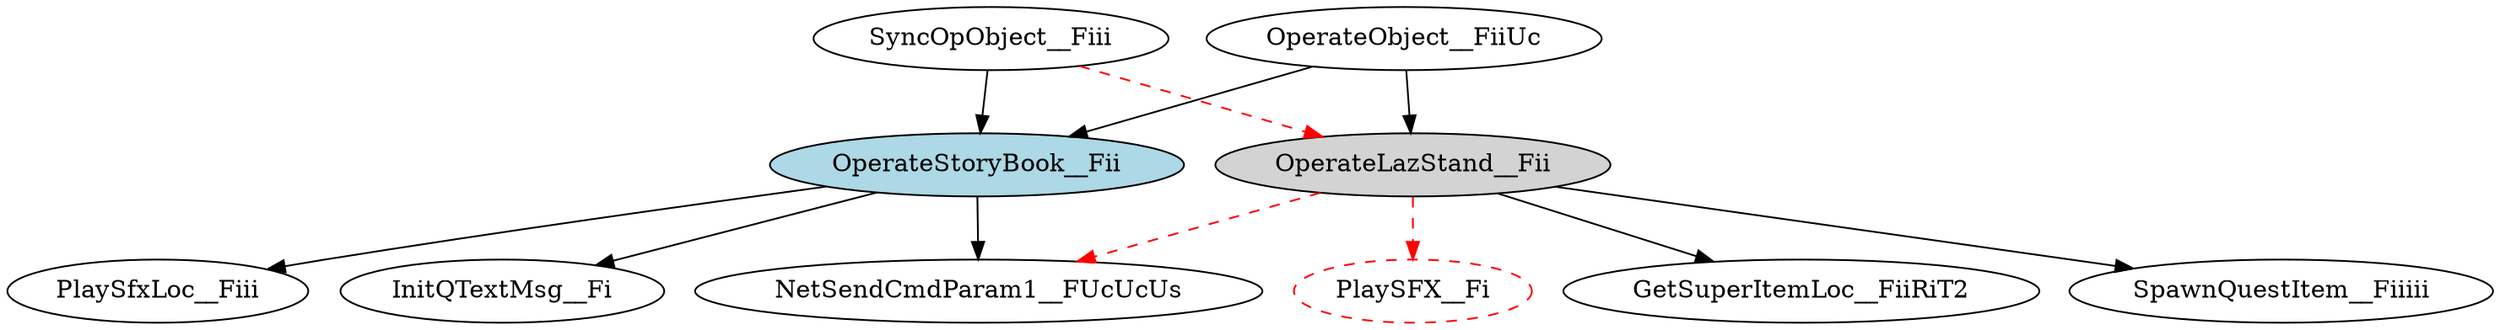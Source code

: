 digraph {
	"SyncOpObject__Fiii" []
	"OperateObject__FiiUc" []
	"OperateStoryBook__Fii" [fillcolor=lightblue style=filled]
	"OperateLazStand__Fii" [fillcolor=lightgrey style=filled]
	"PlaySfxLoc__Fiii" []
	"InitQTextMsg__Fi" []
	"NetSendCmdParam1__FUcUcUs" []
	"PlaySFX__Fi" [color=red style=dashed]
	"GetSuperItemLoc__FiiRiT2" []
	"SpawnQuestItem__Fiiiii" []
	"SyncOpObject__Fiii" -> "OperateStoryBook__Fii"
	"SyncOpObject__Fiii" -> "OperateLazStand__Fii" [color=red style=dashed]
	"OperateObject__FiiUc" -> "OperateStoryBook__Fii"
	"OperateObject__FiiUc" -> "OperateLazStand__Fii"
	"OperateStoryBook__Fii" -> "PlaySfxLoc__Fiii"
	"OperateStoryBook__Fii" -> "InitQTextMsg__Fi"
	"OperateStoryBook__Fii" -> "NetSendCmdParam1__FUcUcUs"
	"OperateLazStand__Fii" -> "PlaySFX__Fi"  [color=red style=dashed]
	"OperateLazStand__Fii" -> "GetSuperItemLoc__FiiRiT2"
	"OperateLazStand__Fii" -> "SpawnQuestItem__Fiiiii"
	"OperateLazStand__Fii" -> "NetSendCmdParam1__FUcUcUs"  [color=red style=dashed]
}
